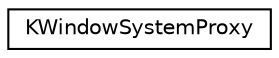 digraph "Graphical Class Hierarchy"
{
  edge [fontname="Helvetica",fontsize="10",labelfontname="Helvetica",labelfontsize="10"];
  node [fontname="Helvetica",fontsize="10",shape=record];
  rankdir="LR";
  Node0 [label="KWindowSystemProxy",height=0.2,width=0.4,color="black", fillcolor="white", style="filled",URL="$classKWindowSystemProxy.html",tooltip="This item exposes various properties of KWindowSystem for use inside a QML environment. "];
}
